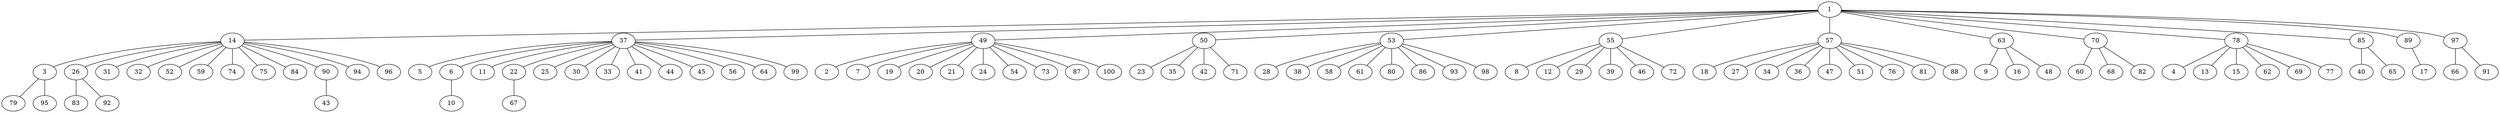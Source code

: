 graph g_m_99{
1--14
1--37
1--49
1--50
1--53
1--55
1--57
1--63
1--70
1--78
1--85
1--89
1--97
14--3
14--26
14--31
14--32
14--52
14--59
14--74
14--75
14--84
14--90
14--94
14--96
37--5
37--6
37--11
37--22
37--25
37--30
37--33
37--41
37--44
37--45
37--56
37--64
37--99
49--2
49--7
49--19
49--20
49--21
49--24
49--54
49--73
49--87
49--100
50--23
50--35
50--42
50--71
53--28
53--38
53--58
53--61
53--80
53--86
53--93
53--98
55--8
55--12
55--29
55--39
55--46
55--72
57--18
57--27
57--34
57--36
57--47
57--51
57--76
57--81
57--88
63--9
63--16
63--48
70--60
70--68
70--82
78--4
78--13
78--15
78--62
78--69
78--77
85--40
85--65
89--17
97--66
97--91
3--79
3--95
26--83
26--92
90--43
6--10
22--67
}
